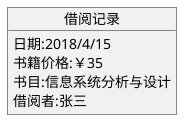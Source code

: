 @startuml

object 借阅记录{
         日期:2018/4/15
         书籍价格:￥35
         书目:信息系统分析与设计
         借阅者:张三
}
@enduml
